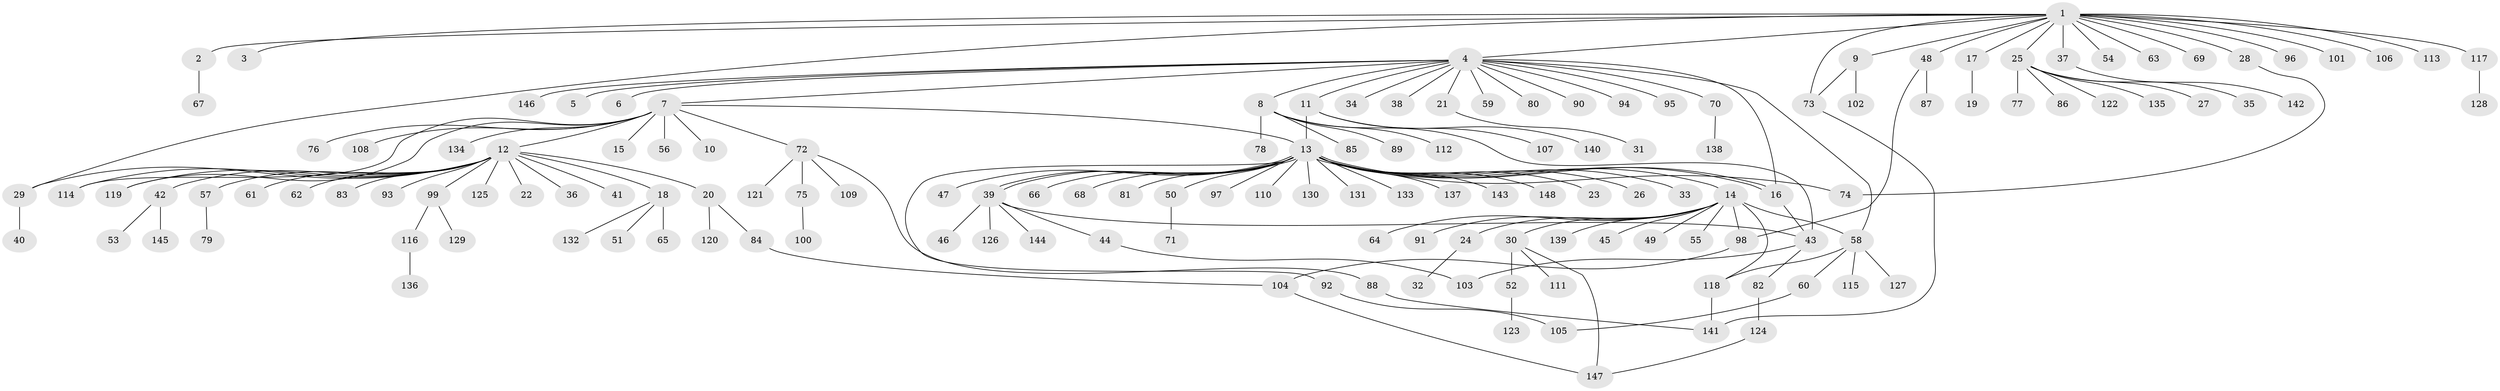 // Generated by graph-tools (version 1.1) at 2025/11/02/27/25 16:11:14]
// undirected, 148 vertices, 168 edges
graph export_dot {
graph [start="1"]
  node [color=gray90,style=filled];
  1;
  2;
  3;
  4;
  5;
  6;
  7;
  8;
  9;
  10;
  11;
  12;
  13;
  14;
  15;
  16;
  17;
  18;
  19;
  20;
  21;
  22;
  23;
  24;
  25;
  26;
  27;
  28;
  29;
  30;
  31;
  32;
  33;
  34;
  35;
  36;
  37;
  38;
  39;
  40;
  41;
  42;
  43;
  44;
  45;
  46;
  47;
  48;
  49;
  50;
  51;
  52;
  53;
  54;
  55;
  56;
  57;
  58;
  59;
  60;
  61;
  62;
  63;
  64;
  65;
  66;
  67;
  68;
  69;
  70;
  71;
  72;
  73;
  74;
  75;
  76;
  77;
  78;
  79;
  80;
  81;
  82;
  83;
  84;
  85;
  86;
  87;
  88;
  89;
  90;
  91;
  92;
  93;
  94;
  95;
  96;
  97;
  98;
  99;
  100;
  101;
  102;
  103;
  104;
  105;
  106;
  107;
  108;
  109;
  110;
  111;
  112;
  113;
  114;
  115;
  116;
  117;
  118;
  119;
  120;
  121;
  122;
  123;
  124;
  125;
  126;
  127;
  128;
  129;
  130;
  131;
  132;
  133;
  134;
  135;
  136;
  137;
  138;
  139;
  140;
  141;
  142;
  143;
  144;
  145;
  146;
  147;
  148;
  1 -- 2;
  1 -- 3;
  1 -- 4;
  1 -- 9;
  1 -- 17;
  1 -- 25;
  1 -- 28;
  1 -- 29;
  1 -- 37;
  1 -- 48;
  1 -- 54;
  1 -- 63;
  1 -- 69;
  1 -- 73;
  1 -- 96;
  1 -- 101;
  1 -- 106;
  1 -- 113;
  1 -- 117;
  2 -- 67;
  4 -- 5;
  4 -- 6;
  4 -- 7;
  4 -- 8;
  4 -- 11;
  4 -- 16;
  4 -- 21;
  4 -- 34;
  4 -- 38;
  4 -- 58;
  4 -- 59;
  4 -- 70;
  4 -- 80;
  4 -- 90;
  4 -- 94;
  4 -- 95;
  4 -- 146;
  7 -- 10;
  7 -- 12;
  7 -- 13;
  7 -- 15;
  7 -- 56;
  7 -- 72;
  7 -- 76;
  7 -- 108;
  7 -- 114;
  7 -- 119;
  7 -- 134;
  8 -- 43;
  8 -- 78;
  8 -- 85;
  8 -- 89;
  8 -- 112;
  9 -- 73;
  9 -- 102;
  11 -- 13;
  11 -- 107;
  11 -- 140;
  12 -- 18;
  12 -- 20;
  12 -- 22;
  12 -- 29;
  12 -- 36;
  12 -- 41;
  12 -- 42;
  12 -- 57;
  12 -- 61;
  12 -- 62;
  12 -- 83;
  12 -- 93;
  12 -- 99;
  12 -- 114;
  12 -- 119;
  12 -- 125;
  13 -- 14;
  13 -- 16;
  13 -- 16;
  13 -- 23;
  13 -- 26;
  13 -- 33;
  13 -- 39;
  13 -- 39;
  13 -- 47;
  13 -- 50;
  13 -- 66;
  13 -- 68;
  13 -- 74;
  13 -- 81;
  13 -- 92;
  13 -- 97;
  13 -- 110;
  13 -- 130;
  13 -- 131;
  13 -- 133;
  13 -- 137;
  13 -- 143;
  13 -- 148;
  14 -- 24;
  14 -- 30;
  14 -- 45;
  14 -- 49;
  14 -- 55;
  14 -- 58;
  14 -- 64;
  14 -- 91;
  14 -- 98;
  14 -- 118;
  14 -- 139;
  16 -- 43;
  17 -- 19;
  18 -- 51;
  18 -- 65;
  18 -- 132;
  20 -- 84;
  20 -- 120;
  21 -- 31;
  24 -- 32;
  25 -- 27;
  25 -- 35;
  25 -- 77;
  25 -- 86;
  25 -- 122;
  25 -- 135;
  28 -- 74;
  29 -- 40;
  30 -- 52;
  30 -- 111;
  30 -- 147;
  37 -- 142;
  39 -- 43;
  39 -- 44;
  39 -- 46;
  39 -- 126;
  39 -- 144;
  42 -- 53;
  42 -- 145;
  43 -- 82;
  43 -- 103;
  44 -- 103;
  48 -- 87;
  48 -- 98;
  50 -- 71;
  52 -- 123;
  57 -- 79;
  58 -- 60;
  58 -- 115;
  58 -- 118;
  58 -- 127;
  60 -- 105;
  70 -- 138;
  72 -- 75;
  72 -- 88;
  72 -- 109;
  72 -- 121;
  73 -- 141;
  75 -- 100;
  82 -- 124;
  84 -- 104;
  88 -- 141;
  92 -- 105;
  98 -- 104;
  99 -- 116;
  99 -- 129;
  104 -- 147;
  116 -- 136;
  117 -- 128;
  118 -- 141;
  124 -- 147;
}
